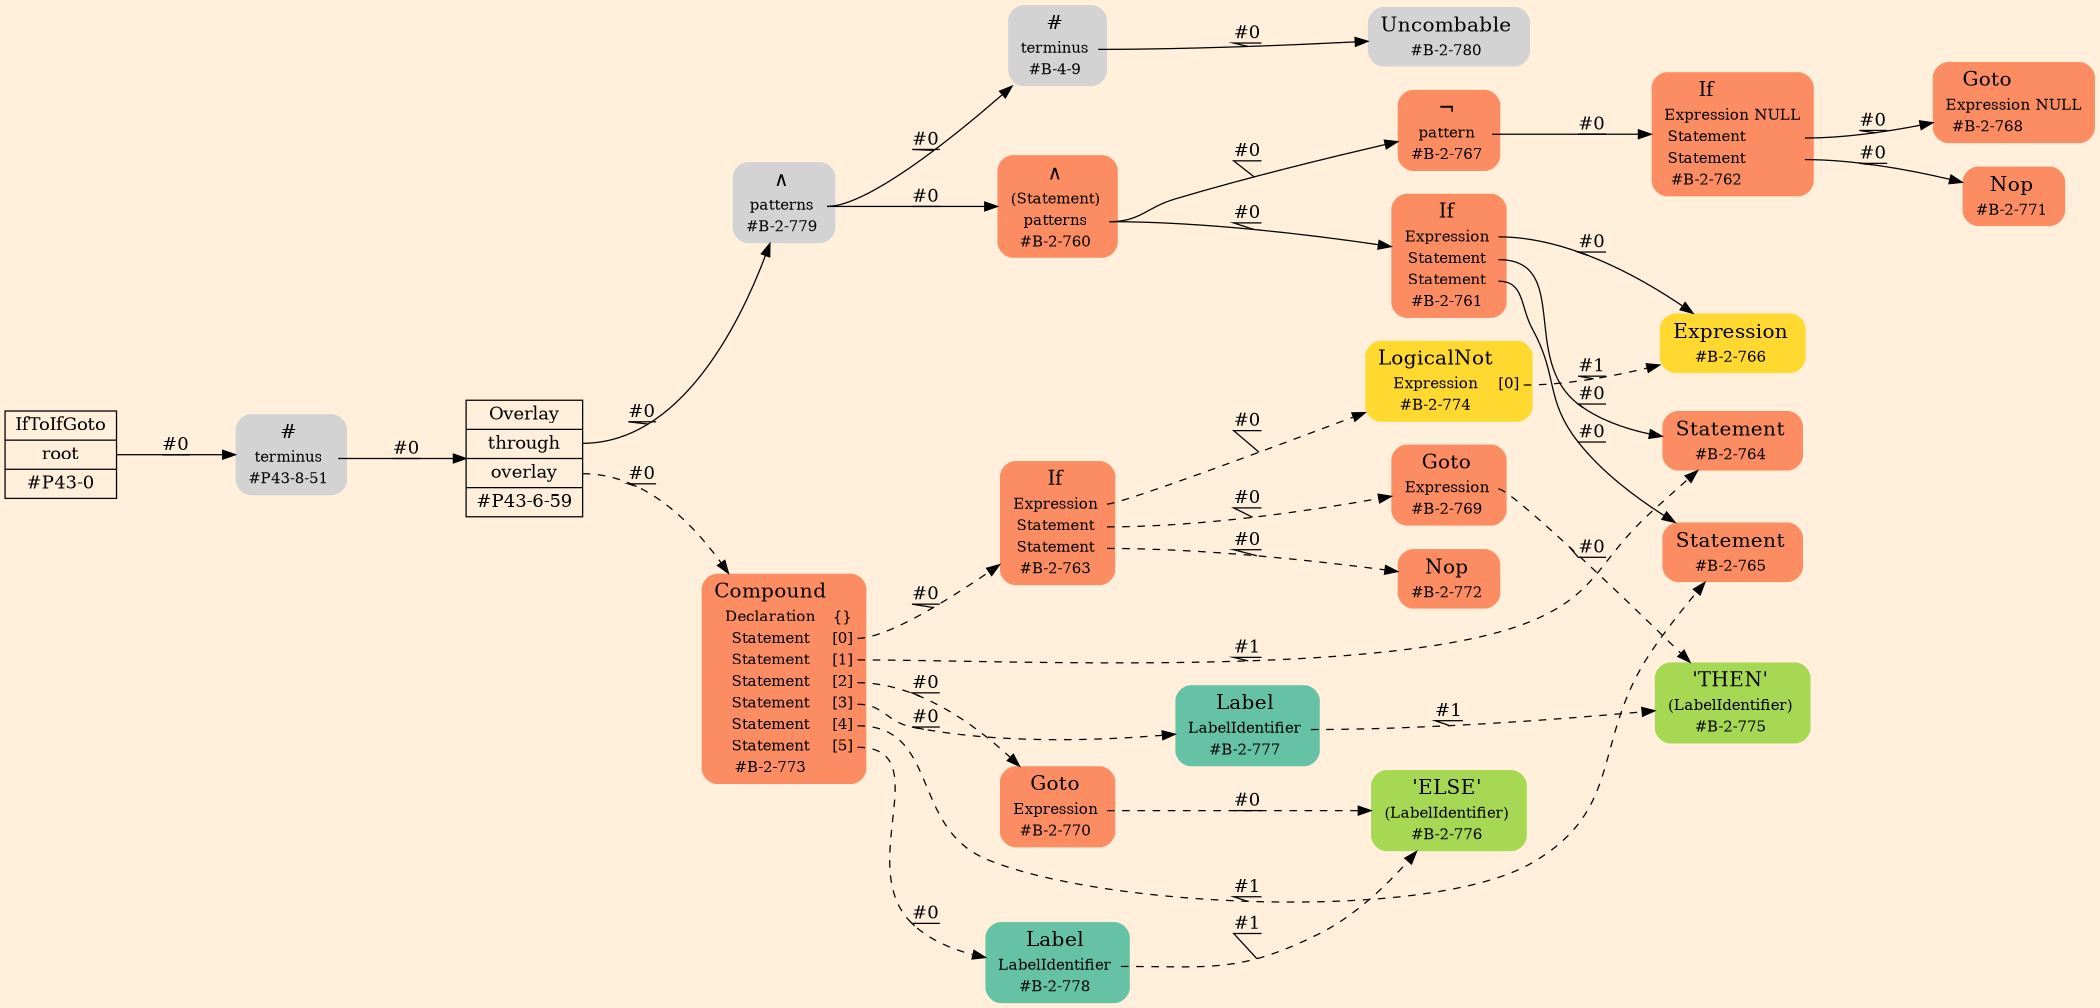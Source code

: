 digraph Inferno {
graph [
rankdir = "LR"
ranksep = 1.0
size = "14,20"
bgcolor = antiquewhite1
];
node [
];
"CR#P43-0" [
shape = "record"
fillcolor = "transparent"
label = "<fixed> IfToIfGoto | <port0> root | <port1> #P43-0"
style = "filled"
fontsize = "14"
fillcolor = antiquewhite1
];
"#P43-8-51" [
shape = "plaintext"
label = <<TABLE BORDER="0" CELLBORDER="0" CELLSPACING="0">
 <TR>
  <TD><FONT POINT-SIZE="16.0">#</FONT></TD>
  <TD></TD>
 </TR>
 <TR>
  <TD>terminus</TD>
  <TD PORT="port0"></TD>
 </TR>
 <TR>
  <TD>#P43-8-51</TD>
  <TD PORT="port1"></TD>
 </TR>
</TABLE>>
style = "rounded,filled"
fontsize = "12"
];
"#P43-6-59" [
shape = "record"
label = "<fixed> Overlay | <port0> through | <port1> overlay | <port2> #P43-6-59"
style = "filled"
fontsize = "14"
fillcolor = antiquewhite1
];
"#B-2-779" [
shape = "plaintext"
label = <<TABLE BORDER="0" CELLBORDER="0" CELLSPACING="0">
 <TR>
  <TD><FONT POINT-SIZE="16.0">∧</FONT></TD>
  <TD></TD>
 </TR>
 <TR>
  <TD>patterns</TD>
  <TD PORT="port0"></TD>
 </TR>
 <TR>
  <TD>#B-2-779</TD>
  <TD PORT="port1"></TD>
 </TR>
</TABLE>>
style = "rounded,filled"
fontsize = "12"
];
"#B-2-760" [
shape = "plaintext"
fillcolor = "/set28/2"
label = <<TABLE BORDER="0" CELLBORDER="0" CELLSPACING="0">
 <TR>
  <TD><FONT POINT-SIZE="16.0">∧</FONT></TD>
  <TD></TD>
 </TR>
 <TR>
  <TD>(Statement)</TD>
  <TD PORT="port0"></TD>
 </TR>
 <TR>
  <TD>patterns</TD>
  <TD PORT="port1"></TD>
 </TR>
 <TR>
  <TD>#B-2-760</TD>
  <TD PORT="port2"></TD>
 </TR>
</TABLE>>
style = "rounded,filled"
fontsize = "12"
];
"#B-2-761" [
shape = "plaintext"
fillcolor = "/set28/2"
label = <<TABLE BORDER="0" CELLBORDER="0" CELLSPACING="0">
 <TR>
  <TD><FONT POINT-SIZE="16.0">If</FONT></TD>
  <TD></TD>
 </TR>
 <TR>
  <TD>Expression</TD>
  <TD PORT="port0"></TD>
 </TR>
 <TR>
  <TD>Statement</TD>
  <TD PORT="port1"></TD>
 </TR>
 <TR>
  <TD>Statement</TD>
  <TD PORT="port2"></TD>
 </TR>
 <TR>
  <TD>#B-2-761</TD>
  <TD PORT="port3"></TD>
 </TR>
</TABLE>>
style = "rounded,filled"
fontsize = "12"
];
"#B-2-766" [
shape = "plaintext"
fillcolor = "/set28/6"
label = <<TABLE BORDER="0" CELLBORDER="0" CELLSPACING="0">
 <TR>
  <TD><FONT POINT-SIZE="16.0">Expression</FONT></TD>
  <TD></TD>
 </TR>
 <TR>
  <TD>#B-2-766</TD>
  <TD PORT="port0"></TD>
 </TR>
</TABLE>>
style = "rounded,filled"
fontsize = "12"
];
"#B-2-764" [
shape = "plaintext"
fillcolor = "/set28/2"
label = <<TABLE BORDER="0" CELLBORDER="0" CELLSPACING="0">
 <TR>
  <TD><FONT POINT-SIZE="16.0">Statement</FONT></TD>
  <TD></TD>
 </TR>
 <TR>
  <TD>#B-2-764</TD>
  <TD PORT="port0"></TD>
 </TR>
</TABLE>>
style = "rounded,filled"
fontsize = "12"
];
"#B-2-765" [
shape = "plaintext"
fillcolor = "/set28/2"
label = <<TABLE BORDER="0" CELLBORDER="0" CELLSPACING="0">
 <TR>
  <TD><FONT POINT-SIZE="16.0">Statement</FONT></TD>
  <TD></TD>
 </TR>
 <TR>
  <TD>#B-2-765</TD>
  <TD PORT="port0"></TD>
 </TR>
</TABLE>>
style = "rounded,filled"
fontsize = "12"
];
"#B-2-767" [
shape = "plaintext"
fillcolor = "/set28/2"
label = <<TABLE BORDER="0" CELLBORDER="0" CELLSPACING="0">
 <TR>
  <TD><FONT POINT-SIZE="16.0">¬</FONT></TD>
  <TD></TD>
 </TR>
 <TR>
  <TD>pattern</TD>
  <TD PORT="port0"></TD>
 </TR>
 <TR>
  <TD>#B-2-767</TD>
  <TD PORT="port1"></TD>
 </TR>
</TABLE>>
style = "rounded,filled"
fontsize = "12"
];
"#B-2-762" [
shape = "plaintext"
fillcolor = "/set28/2"
label = <<TABLE BORDER="0" CELLBORDER="0" CELLSPACING="0">
 <TR>
  <TD><FONT POINT-SIZE="16.0">If</FONT></TD>
  <TD></TD>
 </TR>
 <TR>
  <TD>Expression</TD>
  <TD PORT="port0">NULL</TD>
 </TR>
 <TR>
  <TD>Statement</TD>
  <TD PORT="port1"></TD>
 </TR>
 <TR>
  <TD>Statement</TD>
  <TD PORT="port2"></TD>
 </TR>
 <TR>
  <TD>#B-2-762</TD>
  <TD PORT="port3"></TD>
 </TR>
</TABLE>>
style = "rounded,filled"
fontsize = "12"
];
"#B-2-768" [
shape = "plaintext"
fillcolor = "/set28/2"
label = <<TABLE BORDER="0" CELLBORDER="0" CELLSPACING="0">
 <TR>
  <TD><FONT POINT-SIZE="16.0">Goto</FONT></TD>
  <TD></TD>
 </TR>
 <TR>
  <TD>Expression</TD>
  <TD PORT="port0">NULL</TD>
 </TR>
 <TR>
  <TD>#B-2-768</TD>
  <TD PORT="port1"></TD>
 </TR>
</TABLE>>
style = "rounded,filled"
fontsize = "12"
];
"#B-2-771" [
shape = "plaintext"
fillcolor = "/set28/2"
label = <<TABLE BORDER="0" CELLBORDER="0" CELLSPACING="0">
 <TR>
  <TD><FONT POINT-SIZE="16.0">Nop</FONT></TD>
  <TD></TD>
 </TR>
 <TR>
  <TD>#B-2-771</TD>
  <TD PORT="port0"></TD>
 </TR>
</TABLE>>
style = "rounded,filled"
fontsize = "12"
];
"#B-4-9" [
shape = "plaintext"
label = <<TABLE BORDER="0" CELLBORDER="0" CELLSPACING="0">
 <TR>
  <TD><FONT POINT-SIZE="16.0">#</FONT></TD>
  <TD></TD>
 </TR>
 <TR>
  <TD>terminus</TD>
  <TD PORT="port0"></TD>
 </TR>
 <TR>
  <TD>#B-4-9</TD>
  <TD PORT="port1"></TD>
 </TR>
</TABLE>>
style = "rounded,filled"
fontsize = "12"
];
"#B-2-780" [
shape = "plaintext"
label = <<TABLE BORDER="0" CELLBORDER="0" CELLSPACING="0">
 <TR>
  <TD><FONT POINT-SIZE="16.0">Uncombable</FONT></TD>
  <TD></TD>
 </TR>
 <TR>
  <TD>#B-2-780</TD>
  <TD PORT="port0"></TD>
 </TR>
</TABLE>>
style = "rounded,filled"
fontsize = "12"
];
"#B-2-773" [
shape = "plaintext"
fillcolor = "/set28/2"
label = <<TABLE BORDER="0" CELLBORDER="0" CELLSPACING="0">
 <TR>
  <TD><FONT POINT-SIZE="16.0">Compound</FONT></TD>
  <TD></TD>
 </TR>
 <TR>
  <TD>Declaration</TD>
  <TD PORT="port0">{}</TD>
 </TR>
 <TR>
  <TD>Statement</TD>
  <TD PORT="port1">[0]</TD>
 </TR>
 <TR>
  <TD>Statement</TD>
  <TD PORT="port2">[1]</TD>
 </TR>
 <TR>
  <TD>Statement</TD>
  <TD PORT="port3">[2]</TD>
 </TR>
 <TR>
  <TD>Statement</TD>
  <TD PORT="port4">[3]</TD>
 </TR>
 <TR>
  <TD>Statement</TD>
  <TD PORT="port5">[4]</TD>
 </TR>
 <TR>
  <TD>Statement</TD>
  <TD PORT="port6">[5]</TD>
 </TR>
 <TR>
  <TD>#B-2-773</TD>
  <TD PORT="port7"></TD>
 </TR>
</TABLE>>
style = "rounded,filled"
fontsize = "12"
];
"#B-2-763" [
shape = "plaintext"
fillcolor = "/set28/2"
label = <<TABLE BORDER="0" CELLBORDER="0" CELLSPACING="0">
 <TR>
  <TD><FONT POINT-SIZE="16.0">If</FONT></TD>
  <TD></TD>
 </TR>
 <TR>
  <TD>Expression</TD>
  <TD PORT="port0"></TD>
 </TR>
 <TR>
  <TD>Statement</TD>
  <TD PORT="port1"></TD>
 </TR>
 <TR>
  <TD>Statement</TD>
  <TD PORT="port2"></TD>
 </TR>
 <TR>
  <TD>#B-2-763</TD>
  <TD PORT="port3"></TD>
 </TR>
</TABLE>>
style = "rounded,filled"
fontsize = "12"
];
"#B-2-774" [
shape = "plaintext"
fillcolor = "/set28/6"
label = <<TABLE BORDER="0" CELLBORDER="0" CELLSPACING="0">
 <TR>
  <TD><FONT POINT-SIZE="16.0">LogicalNot</FONT></TD>
  <TD></TD>
 </TR>
 <TR>
  <TD>Expression</TD>
  <TD PORT="port0">[0]</TD>
 </TR>
 <TR>
  <TD>#B-2-774</TD>
  <TD PORT="port1"></TD>
 </TR>
</TABLE>>
style = "rounded,filled"
fontsize = "12"
];
"#B-2-769" [
shape = "plaintext"
fillcolor = "/set28/2"
label = <<TABLE BORDER="0" CELLBORDER="0" CELLSPACING="0">
 <TR>
  <TD><FONT POINT-SIZE="16.0">Goto</FONT></TD>
  <TD></TD>
 </TR>
 <TR>
  <TD>Expression</TD>
  <TD PORT="port0"></TD>
 </TR>
 <TR>
  <TD>#B-2-769</TD>
  <TD PORT="port1"></TD>
 </TR>
</TABLE>>
style = "rounded,filled"
fontsize = "12"
];
"#B-2-775" [
shape = "plaintext"
fillcolor = "/set28/5"
label = <<TABLE BORDER="0" CELLBORDER="0" CELLSPACING="0">
 <TR>
  <TD><FONT POINT-SIZE="16.0">'THEN'</FONT></TD>
  <TD></TD>
 </TR>
 <TR>
  <TD>(LabelIdentifier)</TD>
  <TD PORT="port0"></TD>
 </TR>
 <TR>
  <TD>#B-2-775</TD>
  <TD PORT="port1"></TD>
 </TR>
</TABLE>>
style = "rounded,filled"
fontsize = "12"
];
"#B-2-772" [
shape = "plaintext"
fillcolor = "/set28/2"
label = <<TABLE BORDER="0" CELLBORDER="0" CELLSPACING="0">
 <TR>
  <TD><FONT POINT-SIZE="16.0">Nop</FONT></TD>
  <TD></TD>
 </TR>
 <TR>
  <TD>#B-2-772</TD>
  <TD PORT="port0"></TD>
 </TR>
</TABLE>>
style = "rounded,filled"
fontsize = "12"
];
"#B-2-770" [
shape = "plaintext"
fillcolor = "/set28/2"
label = <<TABLE BORDER="0" CELLBORDER="0" CELLSPACING="0">
 <TR>
  <TD><FONT POINT-SIZE="16.0">Goto</FONT></TD>
  <TD></TD>
 </TR>
 <TR>
  <TD>Expression</TD>
  <TD PORT="port0"></TD>
 </TR>
 <TR>
  <TD>#B-2-770</TD>
  <TD PORT="port1"></TD>
 </TR>
</TABLE>>
style = "rounded,filled"
fontsize = "12"
];
"#B-2-776" [
shape = "plaintext"
fillcolor = "/set28/5"
label = <<TABLE BORDER="0" CELLBORDER="0" CELLSPACING="0">
 <TR>
  <TD><FONT POINT-SIZE="16.0">'ELSE'</FONT></TD>
  <TD></TD>
 </TR>
 <TR>
  <TD>(LabelIdentifier)</TD>
  <TD PORT="port0"></TD>
 </TR>
 <TR>
  <TD>#B-2-776</TD>
  <TD PORT="port1"></TD>
 </TR>
</TABLE>>
style = "rounded,filled"
fontsize = "12"
];
"#B-2-777" [
shape = "plaintext"
fillcolor = "/set28/1"
label = <<TABLE BORDER="0" CELLBORDER="0" CELLSPACING="0">
 <TR>
  <TD><FONT POINT-SIZE="16.0">Label</FONT></TD>
  <TD></TD>
 </TR>
 <TR>
  <TD>LabelIdentifier</TD>
  <TD PORT="port0"></TD>
 </TR>
 <TR>
  <TD>#B-2-777</TD>
  <TD PORT="port1"></TD>
 </TR>
</TABLE>>
style = "rounded,filled"
fontsize = "12"
];
"#B-2-778" [
shape = "plaintext"
fillcolor = "/set28/1"
label = <<TABLE BORDER="0" CELLBORDER="0" CELLSPACING="0">
 <TR>
  <TD><FONT POINT-SIZE="16.0">Label</FONT></TD>
  <TD></TD>
 </TR>
 <TR>
  <TD>LabelIdentifier</TD>
  <TD PORT="port0"></TD>
 </TR>
 <TR>
  <TD>#B-2-778</TD>
  <TD PORT="port1"></TD>
 </TR>
</TABLE>>
style = "rounded,filled"
fontsize = "12"
];
"CR#P43-0":port0 -> "#P43-8-51" [style="solid"
label = "#0"
decorate = true
];
"#P43-8-51":port0 -> "#P43-6-59" [style="solid"
label = "#0"
decorate = true
];
"#P43-6-59":port0 -> "#B-2-779" [style="solid"
label = "#0"
decorate = true
];
"#P43-6-59":port1 -> "#B-2-773" [style="dashed"
label = "#0"
decorate = true
];
"#B-2-779":port0 -> "#B-2-760" [style="solid"
label = "#0"
decorate = true
];
"#B-2-779":port0 -> "#B-4-9" [style="solid"
label = "#0"
decorate = true
];
"#B-2-760":port1 -> "#B-2-761" [style="solid"
label = "#0"
decorate = true
];
"#B-2-760":port1 -> "#B-2-767" [style="solid"
label = "#0"
decorate = true
];
"#B-2-761":port0 -> "#B-2-766" [style="solid"
label = "#0"
decorate = true
];
"#B-2-761":port1 -> "#B-2-764" [style="solid"
label = "#0"
decorate = true
];
"#B-2-761":port2 -> "#B-2-765" [style="solid"
label = "#0"
decorate = true
];
"#B-2-767":port0 -> "#B-2-762" [style="solid"
label = "#0"
decorate = true
];
"#B-2-762":port1 -> "#B-2-768" [style="solid"
label = "#0"
decorate = true
];
"#B-2-762":port2 -> "#B-2-771" [style="solid"
label = "#0"
decorate = true
];
"#B-4-9":port0 -> "#B-2-780" [style="solid"
label = "#0"
decorate = true
];
"#B-2-773":port1 -> "#B-2-763" [style="dashed"
label = "#0"
decorate = true
];
"#B-2-773":port2 -> "#B-2-764" [style="dashed"
label = "#1"
decorate = true
];
"#B-2-773":port3 -> "#B-2-770" [style="dashed"
label = "#0"
decorate = true
];
"#B-2-773":port4 -> "#B-2-777" [style="dashed"
label = "#0"
decorate = true
];
"#B-2-773":port5 -> "#B-2-765" [style="dashed"
label = "#1"
decorate = true
];
"#B-2-773":port6 -> "#B-2-778" [style="dashed"
label = "#0"
decorate = true
];
"#B-2-763":port0 -> "#B-2-774" [style="dashed"
label = "#0"
decorate = true
];
"#B-2-763":port1 -> "#B-2-769" [style="dashed"
label = "#0"
decorate = true
];
"#B-2-763":port2 -> "#B-2-772" [style="dashed"
label = "#0"
decorate = true
];
"#B-2-774":port0 -> "#B-2-766" [style="dashed"
label = "#1"
decorate = true
];
"#B-2-769":port0 -> "#B-2-775" [style="dashed"
label = "#0"
decorate = true
];
"#B-2-770":port0 -> "#B-2-776" [style="dashed"
label = "#0"
decorate = true
];
"#B-2-777":port0 -> "#B-2-775" [style="dashed"
label = "#1"
decorate = true
];
"#B-2-778":port0 -> "#B-2-776" [style="dashed"
label = "#1"
decorate = true
];
}
